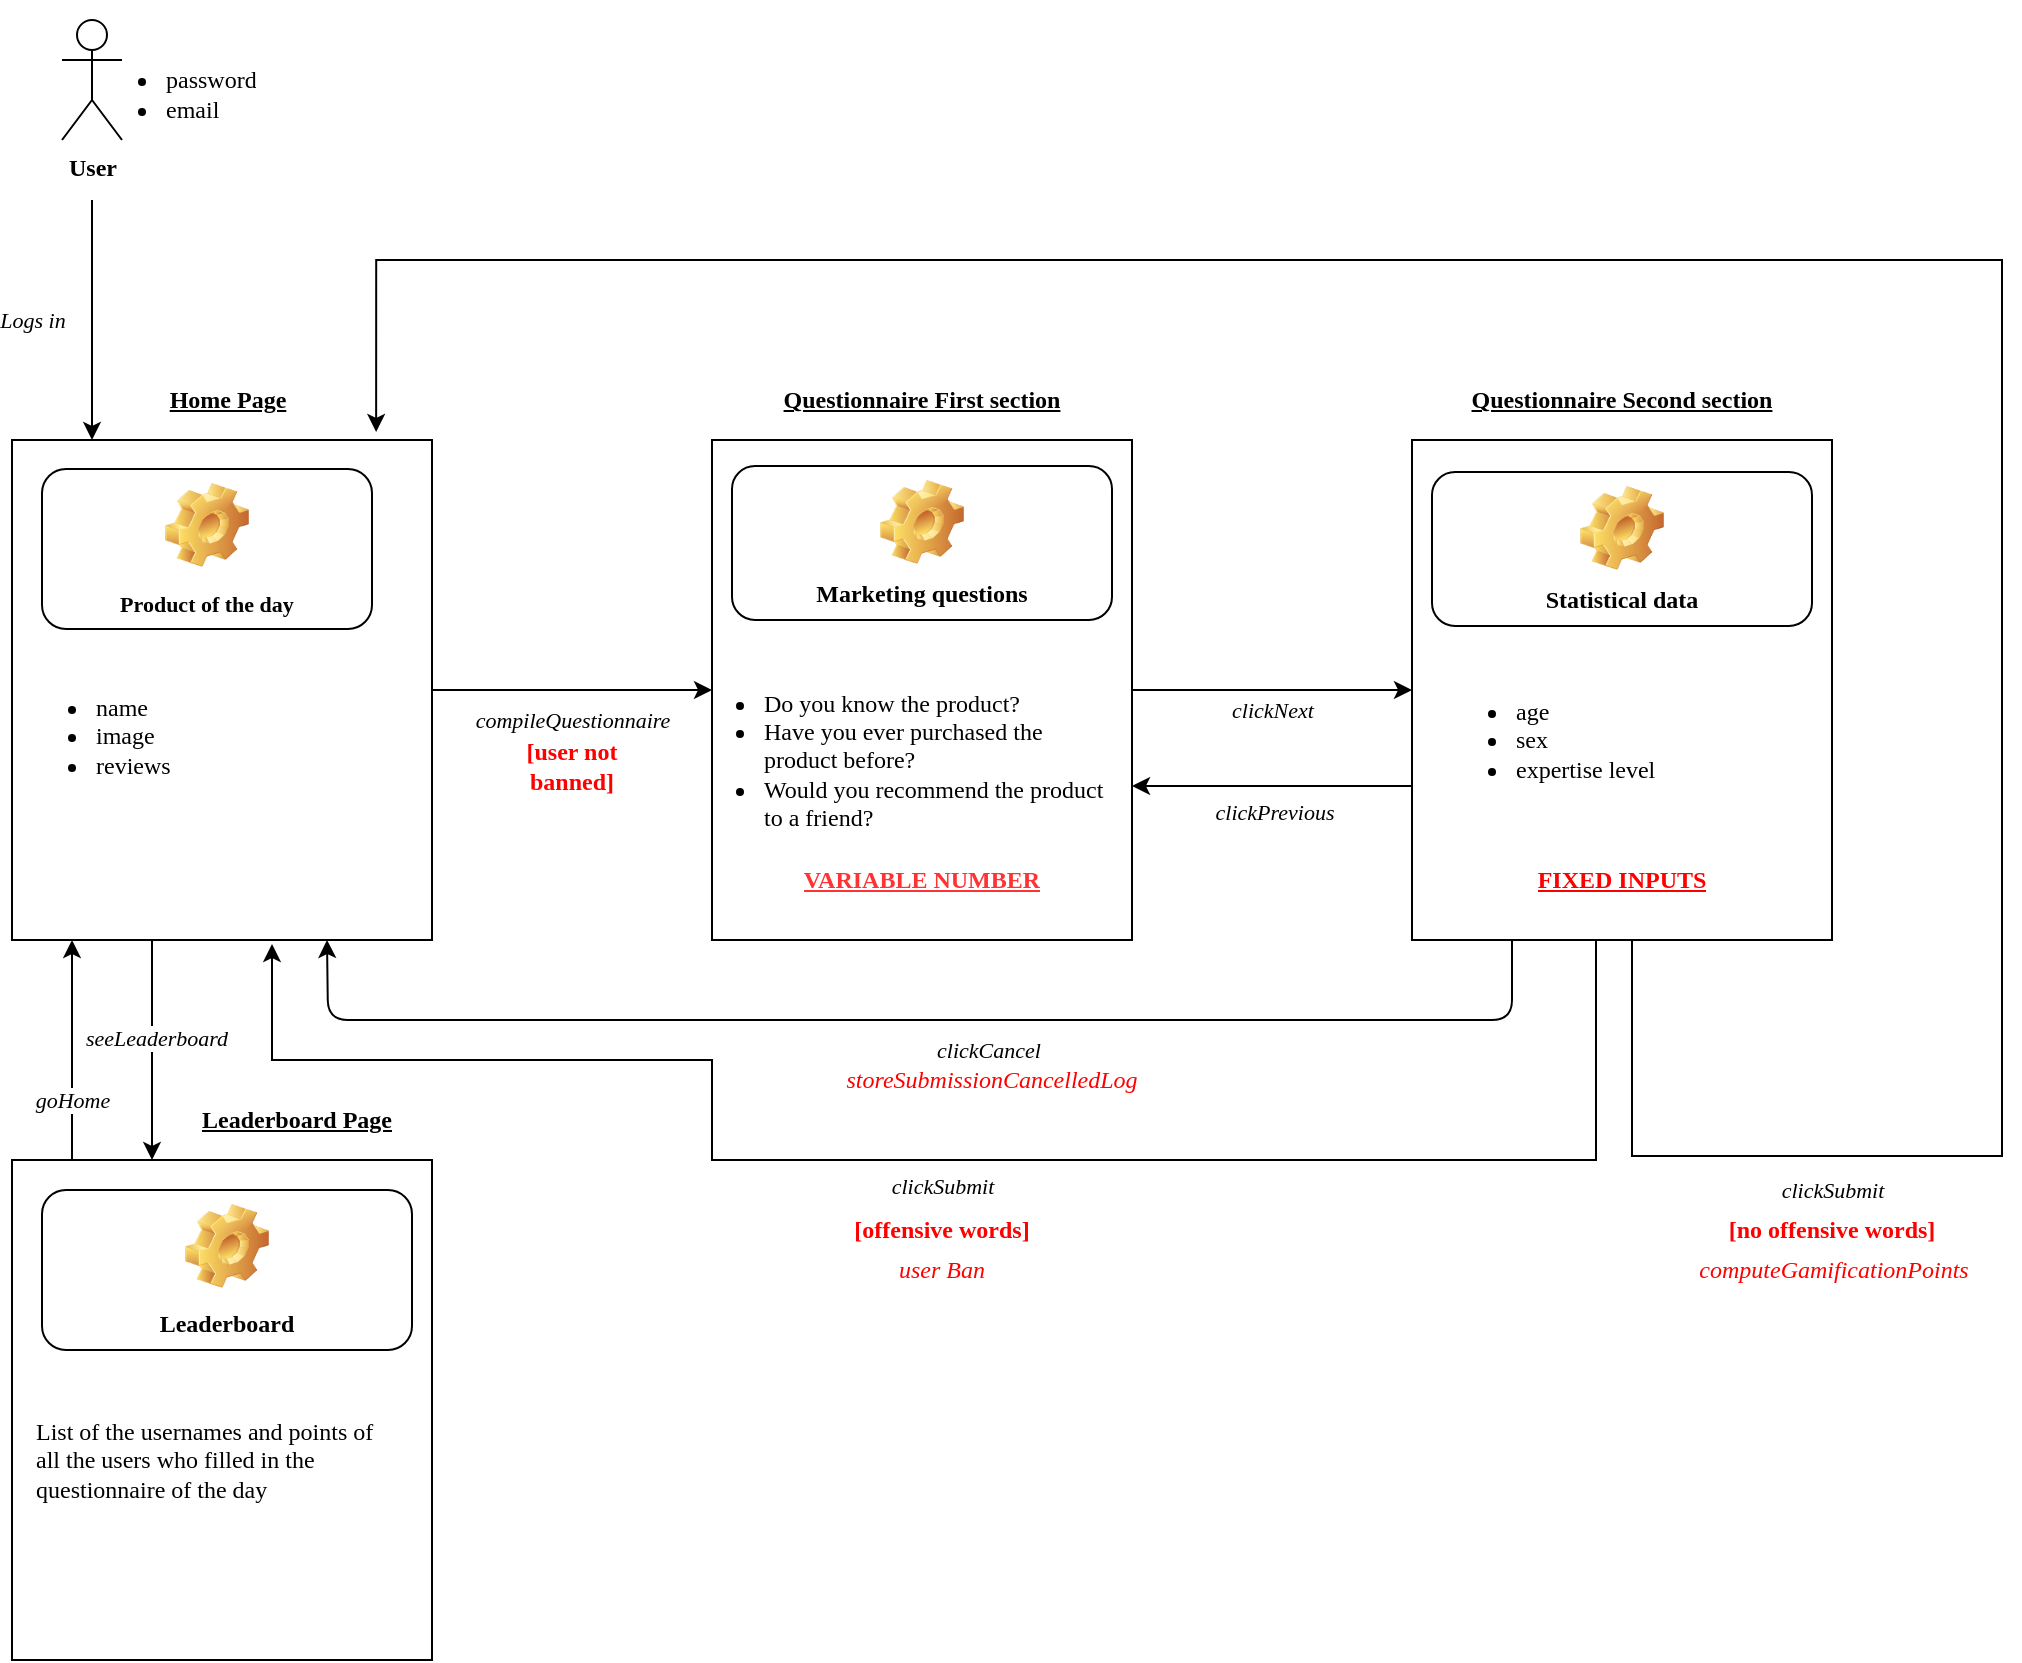 <mxfile version="12.9.0" type="device"><diagram id="I8fX7AymTnpfa5ZHY3rW" name="Page-1"><mxGraphModel dx="2455" dy="948" grid="1" gridSize="10" guides="1" tooltips="1" connect="1" arrows="1" fold="1" page="1" pageScale="1" pageWidth="827" pageHeight="1169" math="0" shadow="0" extFonts="Satisfy^https://fonts.googleapis.com/css?family=Satisfy|Nunito^https://fonts.googleapis.com/css?family=Nunito"><root><mxCell id="0"/><mxCell id="1" parent="0"/><mxCell id="OObFH7FUvhhQBKvRyFYe-1" value="&lt;div&gt;&lt;b&gt;User&lt;/b&gt;&lt;/div&gt;" style="shape=umlActor;verticalLabelPosition=bottom;verticalAlign=top;html=1;outlineConnect=0;fontFamily=Nunito;FType=g;" parent="1" vertex="1"><mxGeometry x="315" y="90" width="30" height="60" as="geometry"/></mxCell><mxCell id="OObFH7FUvhhQBKvRyFYe-4" value="&lt;br&gt;&lt;ul&gt;&lt;li&gt;password&lt;/li&gt;&lt;li&gt;email&lt;br&gt;&lt;/li&gt;&lt;/ul&gt;" style="text;strokeColor=none;fillColor=none;html=1;whiteSpace=wrap;verticalAlign=middle;overflow=hidden;fontFamily=Nunito;FType=g;" parent="1" vertex="1"><mxGeometry x="325" y="80" width="100" height="80" as="geometry"/></mxCell><mxCell id="OObFH7FUvhhQBKvRyFYe-5" value="" style="endArrow=classic;html=1;fontFamily=Nunito;FType=g;" parent="1" edge="1"><mxGeometry relative="1" as="geometry"><mxPoint x="330" y="180" as="sourcePoint"/><mxPoint x="330" y="300" as="targetPoint"/></mxGeometry></mxCell><mxCell id="OObFH7FUvhhQBKvRyFYe-6" value="&lt;i&gt;Logs in&lt;/i&gt;" style="edgeLabel;resizable=0;html=1;align=center;verticalAlign=middle;fontFamily=Nunito;FType=g;" parent="OObFH7FUvhhQBKvRyFYe-5" connectable="0" vertex="1"><mxGeometry relative="1" as="geometry"><mxPoint x="-30" as="offset"/></mxGeometry></mxCell><mxCell id="OObFH7FUvhhQBKvRyFYe-20" value="" style="edgeStyle=orthogonalEdgeStyle;rounded=0;orthogonalLoop=1;jettySize=auto;html=1;fontFamily=Nunito;FType=g;" parent="1" source="OObFH7FUvhhQBKvRyFYe-8" target="OObFH7FUvhhQBKvRyFYe-19" edge="1"><mxGeometry relative="1" as="geometry"/></mxCell><mxCell id="OObFH7FUvhhQBKvRyFYe-21" value="&lt;div&gt;&lt;i&gt;compileQuestionnaire&lt;/i&gt;&lt;/div&gt;" style="edgeLabel;html=1;align=center;verticalAlign=middle;resizable=0;points=[];fontFamily=Nunito;FType=g;" parent="OObFH7FUvhhQBKvRyFYe-20" vertex="1" connectable="0"><mxGeometry x="0.114" y="-1" relative="1" as="geometry"><mxPoint x="-8" y="14" as="offset"/></mxGeometry></mxCell><mxCell id="OObFH7FUvhhQBKvRyFYe-62" value="" style="edgeStyle=orthogonalEdgeStyle;rounded=0;orthogonalLoop=1;jettySize=auto;html=1;fontFamily=Nunito;FType=g;" parent="1" source="OObFH7FUvhhQBKvRyFYe-8" target="OObFH7FUvhhQBKvRyFYe-61" edge="1"><mxGeometry relative="1" as="geometry"><Array as="points"><mxPoint x="360" y="590"/><mxPoint x="360" y="590"/></Array></mxGeometry></mxCell><mxCell id="OObFH7FUvhhQBKvRyFYe-66" value="&lt;i&gt;seeLeaderboard&lt;/i&gt;" style="edgeLabel;html=1;align=center;verticalAlign=middle;resizable=0;points=[];fontFamily=Nunito;FType=g;" parent="OObFH7FUvhhQBKvRyFYe-62" vertex="1" connectable="0"><mxGeometry x="-0.109" y="2" relative="1" as="geometry"><mxPoint as="offset"/></mxGeometry></mxCell><mxCell id="OObFH7FUvhhQBKvRyFYe-8" value="" style="rounded=0;whiteSpace=wrap;html=1;fontFamily=Nunito;FType=g;" parent="1" vertex="1"><mxGeometry x="290" y="300" width="210" height="250" as="geometry"/></mxCell><mxCell id="OObFH7FUvhhQBKvRyFYe-9" value="&lt;u&gt;&lt;b&gt;Home Page&lt;/b&gt;&lt;/u&gt;" style="text;html=1;strokeColor=none;fillColor=none;align=center;verticalAlign=middle;whiteSpace=wrap;rounded=0;fontFamily=Nunito;FType=g;" parent="1" vertex="1"><mxGeometry x="352.5" y="270" width="90" height="20" as="geometry"/></mxCell><mxCell id="OObFH7FUvhhQBKvRyFYe-14" value="&lt;font style=&quot;font-size: 11px&quot;&gt;Product of the day&lt;br&gt;&lt;/font&gt;" style="label;whiteSpace=wrap;html=1;align=center;verticalAlign=bottom;spacingLeft=0;spacingBottom=4;imageAlign=center;imageVerticalAlign=top;image=img/clipart/Gear_128x128.png;fontFamily=Nunito;FType=g;" parent="1" vertex="1"><mxGeometry x="305" y="314.5" width="165" height="80" as="geometry"/></mxCell><mxCell id="OObFH7FUvhhQBKvRyFYe-16" value="&lt;ul&gt;&lt;li&gt;name&lt;/li&gt;&lt;li&gt;image&lt;/li&gt;&lt;li&gt;reviews&lt;br&gt;&lt;/li&gt;&lt;/ul&gt;" style="text;strokeColor=none;fillColor=none;html=1;whiteSpace=wrap;verticalAlign=middle;overflow=hidden;fontFamily=Nunito;FType=g;" parent="1" vertex="1"><mxGeometry x="290" y="385" width="140" height="125" as="geometry"/></mxCell><mxCell id="OObFH7FUvhhQBKvRyFYe-28" value="" style="edgeStyle=orthogonalEdgeStyle;rounded=0;orthogonalLoop=1;jettySize=auto;html=1;fontFamily=Nunito;FType=g;" parent="1" source="OObFH7FUvhhQBKvRyFYe-19" target="OObFH7FUvhhQBKvRyFYe-27" edge="1"><mxGeometry relative="1" as="geometry"/></mxCell><mxCell id="OObFH7FUvhhQBKvRyFYe-29" value="&lt;i&gt;clickNext&lt;/i&gt;" style="edgeLabel;html=1;align=center;verticalAlign=middle;resizable=0;points=[];fontFamily=Nunito;FType=g;" parent="OObFH7FUvhhQBKvRyFYe-28" vertex="1" connectable="0"><mxGeometry x="-0.143" y="-2" relative="1" as="geometry"><mxPoint x="10" y="8" as="offset"/></mxGeometry></mxCell><mxCell id="OObFH7FUvhhQBKvRyFYe-19" value="" style="rounded=0;whiteSpace=wrap;html=1;fontFamily=Nunito;FType=g;" parent="1" vertex="1"><mxGeometry x="640" y="300" width="210" height="250" as="geometry"/></mxCell><mxCell id="OObFH7FUvhhQBKvRyFYe-22" value="Marketing questions" style="label;whiteSpace=wrap;html=1;align=center;verticalAlign=bottom;spacingLeft=0;spacingBottom=4;imageAlign=center;imageVerticalAlign=top;image=img/clipart/Gear_128x128.png;fontFamily=Nunito;FType=g;" parent="1" vertex="1"><mxGeometry x="650" y="313" width="190" height="77" as="geometry"/></mxCell><mxCell id="OObFH7FUvhhQBKvRyFYe-25" value="&lt;u&gt;&lt;b&gt;Questionnaire First section&lt;/b&gt;&lt;/u&gt;" style="text;html=1;strokeColor=none;fillColor=none;align=center;verticalAlign=middle;whiteSpace=wrap;rounded=0;fontFamily=Nunito;FType=g;" parent="1" vertex="1"><mxGeometry x="650" y="270" width="190" height="20" as="geometry"/></mxCell><mxCell id="OObFH7FUvhhQBKvRyFYe-26" value="&lt;ul&gt;&lt;li&gt;Do you know the product?&lt;/li&gt;&lt;li&gt;Have you ever purchased the product before?&lt;/li&gt;&lt;li&gt;Would you recommend the product to a friend?&lt;br&gt;&lt;/li&gt;&lt;/ul&gt;" style="text;strokeColor=none;fillColor=none;html=1;whiteSpace=wrap;verticalAlign=middle;overflow=hidden;fontFamily=Nunito;FType=g;" parent="1" vertex="1"><mxGeometry x="624" y="410" width="220" height="100" as="geometry"/></mxCell><mxCell id="OObFH7FUvhhQBKvRyFYe-40" value="" style="edgeStyle=orthogonalEdgeStyle;rounded=0;orthogonalLoop=1;jettySize=auto;html=1;entryX=0.867;entryY=-0.016;entryDx=0;entryDy=0;entryPerimeter=0;fontFamily=Nunito;FType=g;" parent="1" target="OObFH7FUvhhQBKvRyFYe-8" edge="1"><mxGeometry relative="1" as="geometry"><mxPoint x="1185" y="550" as="sourcePoint"/><Array as="points"><mxPoint x="1100" y="550"/><mxPoint x="1100" y="658"/><mxPoint x="1285" y="658"/><mxPoint x="1285" y="210"/><mxPoint x="472" y="210"/></Array></mxGeometry></mxCell><mxCell id="OObFH7FUvhhQBKvRyFYe-41" value="&lt;div&gt;&lt;i&gt;clickSubmit&lt;/i&gt;&lt;/div&gt;" style="edgeLabel;html=1;align=center;verticalAlign=middle;resizable=0;points=[];fontFamily=Nunito;FType=g;" parent="OObFH7FUvhhQBKvRyFYe-40" vertex="1" connectable="0"><mxGeometry y="-1" relative="1" as="geometry"><mxPoint x="-48.5" y="466" as="offset"/></mxGeometry></mxCell><mxCell id="OObFH7FUvhhQBKvRyFYe-27" value="" style="rounded=0;whiteSpace=wrap;html=1;fontFamily=Nunito;FType=g;" parent="1" vertex="1"><mxGeometry x="990" y="300" width="210" height="250" as="geometry"/></mxCell><mxCell id="OObFH7FUvhhQBKvRyFYe-30" value="&lt;u&gt;&lt;b&gt;Questionnaire Second section&lt;/b&gt;&lt;/u&gt;" style="text;html=1;strokeColor=none;fillColor=none;align=center;verticalAlign=middle;whiteSpace=wrap;rounded=0;fontFamily=Nunito;FType=g;" parent="1" vertex="1"><mxGeometry x="1000" y="270" width="190" height="20" as="geometry"/></mxCell><mxCell id="OObFH7FUvhhQBKvRyFYe-31" value="Statistical data" style="label;whiteSpace=wrap;html=1;align=center;verticalAlign=bottom;spacingLeft=0;spacingBottom=4;imageAlign=center;imageVerticalAlign=top;image=img/clipart/Gear_128x128.png;fontFamily=Nunito;FType=g;" parent="1" vertex="1"><mxGeometry x="1000" y="316" width="190" height="77" as="geometry"/></mxCell><UserObject label="&lt;font color=&quot;#FF3333&quot;&gt;&lt;u&gt;&lt;b&gt;VARIABLE NUMBER&lt;/b&gt;&lt;/u&gt;&lt;/font&gt;" placeholders="1" name="Variable" id="OObFH7FUvhhQBKvRyFYe-32"><mxCell style="text;html=1;strokeColor=none;fillColor=none;align=center;verticalAlign=middle;whiteSpace=wrap;overflow=hidden;fontFamily=Nunito;FType=g;" parent="1" vertex="1"><mxGeometry x="680" y="510" width="130" height="20" as="geometry"/></mxCell></UserObject><UserObject label="&lt;font color=&quot;#FF0000&quot;&gt;&lt;u&gt;&lt;b&gt;FIXED INPUTS&lt;/b&gt;&lt;/u&gt;&lt;/font&gt;" placeholders="1" name="Variable" id="OObFH7FUvhhQBKvRyFYe-33"><mxCell style="text;html=1;strokeColor=none;fillColor=none;align=center;verticalAlign=middle;whiteSpace=wrap;overflow=hidden;fontFamily=Nunito;FType=g;" parent="1" vertex="1"><mxGeometry x="1030" y="510" width="130" height="20" as="geometry"/></mxCell></UserObject><mxCell id="OObFH7FUvhhQBKvRyFYe-34" value="&lt;ul&gt;&lt;li&gt;age&lt;/li&gt;&lt;li&gt;sex&lt;/li&gt;&lt;li&gt;expertise level&lt;br&gt;&lt;/li&gt;&lt;/ul&gt;" style="text;strokeColor=none;fillColor=none;html=1;whiteSpace=wrap;verticalAlign=middle;overflow=hidden;fontFamily=Nunito;FType=g;" parent="1" vertex="1"><mxGeometry x="1000" y="400" width="220" height="100" as="geometry"/></mxCell><mxCell id="OObFH7FUvhhQBKvRyFYe-37" value="" style="edgeStyle=orthogonalEdgeStyle;rounded=0;orthogonalLoop=1;jettySize=auto;html=1;fontFamily=Nunito;FType=g;" parent="1" edge="1"><mxGeometry relative="1" as="geometry"><mxPoint x="990" y="473" as="sourcePoint"/><mxPoint x="850" y="473" as="targetPoint"/></mxGeometry></mxCell><mxCell id="OObFH7FUvhhQBKvRyFYe-38" value="&lt;i&gt;clickPrevious&lt;/i&gt;" style="edgeLabel;html=1;align=center;verticalAlign=middle;resizable=0;points=[];fontFamily=Nunito;FType=g;" parent="OObFH7FUvhhQBKvRyFYe-37" vertex="1" connectable="0"><mxGeometry x="-0.143" y="-2" relative="1" as="geometry"><mxPoint x="-9" y="15" as="offset"/></mxGeometry></mxCell><mxCell id="OObFH7FUvhhQBKvRyFYe-45" value="" style="endArrow=classic;html=1;entryX=0.75;entryY=1;entryDx=0;entryDy=0;fontFamily=Nunito;FType=g;" parent="1" target="OObFH7FUvhhQBKvRyFYe-8" edge="1"><mxGeometry width="50" height="50" relative="1" as="geometry"><mxPoint x="1040" y="550" as="sourcePoint"/><mxPoint x="790" y="640" as="targetPoint"/><Array as="points"><mxPoint x="1040" y="590"/><mxPoint x="448" y="590"/></Array></mxGeometry></mxCell><mxCell id="OObFH7FUvhhQBKvRyFYe-47" value="&lt;i&gt;clickCancel&lt;/i&gt;" style="edgeLabel;html=1;align=center;verticalAlign=middle;resizable=0;points=[];fontFamily=Nunito;FType=g;" parent="OObFH7FUvhhQBKvRyFYe-45" vertex="1" connectable="0"><mxGeometry x="-0.087" y="2" relative="1" as="geometry"><mxPoint x="4.66" y="13" as="offset"/></mxGeometry></mxCell><mxCell id="OObFH7FUvhhQBKvRyFYe-52" value="" style="edgeStyle=orthogonalEdgeStyle;rounded=0;orthogonalLoop=1;jettySize=auto;html=1;fontFamily=Nunito;FType=g;" parent="1" source="OObFH7FUvhhQBKvRyFYe-27" edge="1"><mxGeometry relative="1" as="geometry"><mxPoint x="1082" y="552" as="sourcePoint"/><mxPoint x="420" y="552" as="targetPoint"/><Array as="points"><mxPoint x="1082" y="660"/><mxPoint x="640" y="660"/><mxPoint x="640" y="610"/><mxPoint x="420" y="610"/></Array></mxGeometry></mxCell><mxCell id="OObFH7FUvhhQBKvRyFYe-53" value="&lt;div&gt;&lt;i&gt;clickSubmit&lt;/i&gt;&lt;/div&gt;" style="edgeLabel;html=1;align=center;verticalAlign=middle;resizable=0;points=[];fontFamily=Nunito;FType=g;" parent="OObFH7FUvhhQBKvRyFYe-52" vertex="1" connectable="0"><mxGeometry y="-1" relative="1" as="geometry"><mxPoint x="2.55" y="13.5" as="offset"/></mxGeometry></mxCell><mxCell id="OObFH7FUvhhQBKvRyFYe-54" value="&lt;font color=&quot;#FF0000&quot;&gt;&lt;b&gt;[no offensive words]&lt;br&gt;&lt;/b&gt;&lt;/font&gt;" style="text;html=1;strokeColor=none;fillColor=none;align=center;verticalAlign=middle;whiteSpace=wrap;rounded=0;fontFamily=Nunito;FType=g;" parent="1" vertex="1"><mxGeometry x="1110" y="685" width="180" height="20" as="geometry"/></mxCell><mxCell id="OObFH7FUvhhQBKvRyFYe-55" value="&lt;font color=&quot;#FF0000&quot;&gt;&lt;b&gt;[offensive words]&lt;br&gt;&lt;/b&gt;&lt;/font&gt;" style="text;html=1;strokeColor=none;fillColor=none;align=center;verticalAlign=middle;whiteSpace=wrap;rounded=0;fontFamily=Nunito;FType=g;" parent="1" vertex="1"><mxGeometry x="660" y="685" width="190" height="20" as="geometry"/></mxCell><mxCell id="OObFH7FUvhhQBKvRyFYe-58" value="&lt;font color=&quot;#FF0000&quot;&gt;&lt;b&gt;[user not banned]&lt;br&gt;&lt;/b&gt;&lt;/font&gt;" style="text;html=1;strokeColor=none;fillColor=none;align=center;verticalAlign=middle;whiteSpace=wrap;rounded=0;fontFamily=Nunito;FType=g;" parent="1" vertex="1"><mxGeometry x="530" y="453" width="80" height="20" as="geometry"/></mxCell><mxCell id="OObFH7FUvhhQBKvRyFYe-59" value="&lt;font color=&quot;#FF0000&quot;&gt;&lt;i&gt;computeGamificationPoints&lt;br&gt;&lt;/i&gt;&lt;/font&gt;" style="text;html=1;strokeColor=none;fillColor=none;align=center;verticalAlign=middle;whiteSpace=wrap;rounded=0;fontFamily=Nunito;FType=g;" parent="1" vertex="1"><mxGeometry x="1161" y="705" width="80" height="20" as="geometry"/></mxCell><mxCell id="OObFH7FUvhhQBKvRyFYe-60" value="&lt;font color=&quot;#FF0000&quot;&gt;&lt;i&gt;storeSubmissionCancelledLog&lt;/i&gt;&lt;/font&gt;" style="text;html=1;strokeColor=none;fillColor=none;align=center;verticalAlign=middle;whiteSpace=wrap;rounded=0;fontFamily=Nunito;FType=g;" parent="1" vertex="1"><mxGeometry x="740" y="610" width="80" height="20" as="geometry"/></mxCell><mxCell id="OObFH7FUvhhQBKvRyFYe-68" value="&lt;i&gt;goHome&lt;/i&gt;" style="edgeStyle=orthogonalEdgeStyle;rounded=0;orthogonalLoop=1;jettySize=auto;html=1;exitX=0.148;exitY=0.004;exitDx=0;exitDy=0;exitPerimeter=0;fontFamily=Nunito;FType=g;" parent="1" source="OObFH7FUvhhQBKvRyFYe-61" edge="1"><mxGeometry x="-0.427" relative="1" as="geometry"><mxPoint x="320" y="550" as="targetPoint"/><Array as="points"><mxPoint x="321" y="660"/><mxPoint x="320" y="660"/></Array><mxPoint as="offset"/></mxGeometry></mxCell><mxCell id="OObFH7FUvhhQBKvRyFYe-61" value="" style="rounded=0;whiteSpace=wrap;html=1;fontFamily=Nunito;FType=g;" parent="1" vertex="1"><mxGeometry x="290" y="660" width="210" height="250" as="geometry"/></mxCell><mxCell id="OObFH7FUvhhQBKvRyFYe-63" value="&lt;b&gt;&lt;u&gt;Leaderboard Page&lt;br&gt;&lt;/u&gt;&lt;/b&gt;" style="text;html=1;strokeColor=none;fillColor=none;align=center;verticalAlign=middle;whiteSpace=wrap;rounded=0;fontFamily=Nunito;FType=g;" parent="1" vertex="1"><mxGeometry x="375" y="630" width="115" height="20" as="geometry"/></mxCell><mxCell id="OObFH7FUvhhQBKvRyFYe-64" value="Leaderboard" style="label;whiteSpace=wrap;html=1;align=center;verticalAlign=bottom;spacingLeft=0;spacingBottom=4;imageAlign=center;imageVerticalAlign=top;image=img/clipart/Gear_128x128.png;fontFamily=Nunito;FType=g;" parent="1" vertex="1"><mxGeometry x="305" y="675" width="185" height="80" as="geometry"/></mxCell><mxCell id="OObFH7FUvhhQBKvRyFYe-65" value="&lt;div align=&quot;left&quot;&gt;List of the usernames and points of all the users who filled in the questionnaire of the day&lt;/div&gt;" style="text;html=1;strokeColor=none;fillColor=none;align=left;verticalAlign=middle;whiteSpace=wrap;rounded=0;fontFamily=Nunito;FType=g;" parent="1" vertex="1"><mxGeometry x="300" y="800" width="180" height="20" as="geometry"/></mxCell><mxCell id="Qk4TMe0v4ygoa7CcC4ch-1" value="&lt;font color=&quot;#FF0000&quot;&gt;&lt;i&gt;user Ban&lt;br&gt;&lt;/i&gt;&lt;/font&gt;" style="text;html=1;strokeColor=none;fillColor=none;align=center;verticalAlign=middle;whiteSpace=wrap;rounded=0;fontFamily=Nunito;FType=g;" parent="1" vertex="1"><mxGeometry x="715" y="705" width="80" height="20" as="geometry"/></mxCell></root></mxGraphModel></diagram></mxfile>